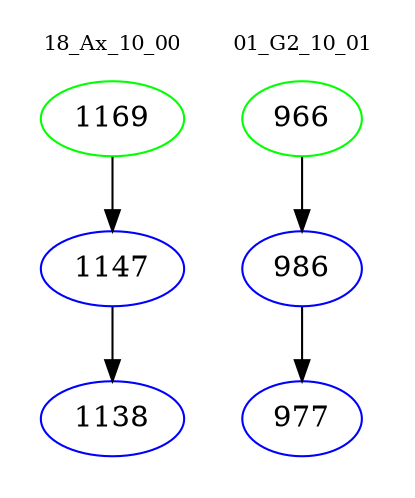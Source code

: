 digraph{
subgraph cluster_0 {
color = white
label = "18_Ax_10_00";
fontsize=10;
T0_1169 [label="1169", color="green"]
T0_1169 -> T0_1147 [color="black"]
T0_1147 [label="1147", color="blue"]
T0_1147 -> T0_1138 [color="black"]
T0_1138 [label="1138", color="blue"]
}
subgraph cluster_1 {
color = white
label = "01_G2_10_01";
fontsize=10;
T1_966 [label="966", color="green"]
T1_966 -> T1_986 [color="black"]
T1_986 [label="986", color="blue"]
T1_986 -> T1_977 [color="black"]
T1_977 [label="977", color="blue"]
}
}
